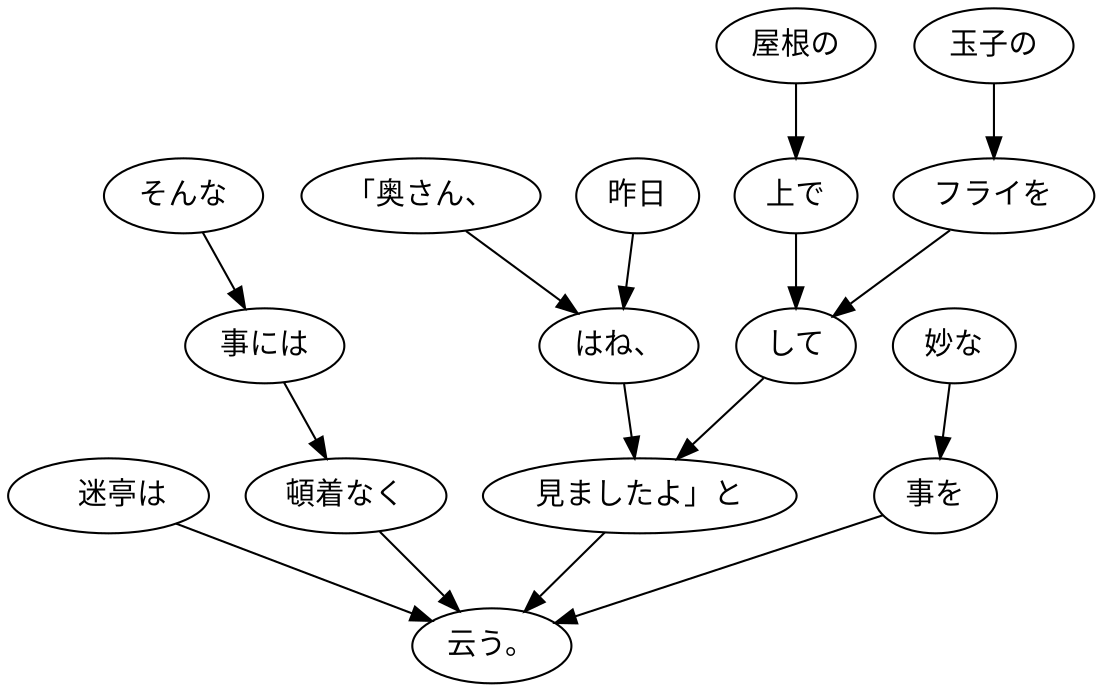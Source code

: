 digraph graph3421 {
	node0 [label="　迷亭は"];
	node1 [label="そんな"];
	node2 [label="事には"];
	node3 [label="頓着なく"];
	node4 [label="「奥さん、"];
	node5 [label="昨日"];
	node6 [label="はね、"];
	node7 [label="屋根の"];
	node8 [label="上で"];
	node9 [label="玉子の"];
	node10 [label="フライを"];
	node11 [label="して"];
	node12 [label="見ましたよ」と"];
	node13 [label="妙な"];
	node14 [label="事を"];
	node15 [label="云う。"];
	node0 -> node15;
	node1 -> node2;
	node2 -> node3;
	node3 -> node15;
	node4 -> node6;
	node5 -> node6;
	node6 -> node12;
	node7 -> node8;
	node8 -> node11;
	node9 -> node10;
	node10 -> node11;
	node11 -> node12;
	node12 -> node15;
	node13 -> node14;
	node14 -> node15;
}
